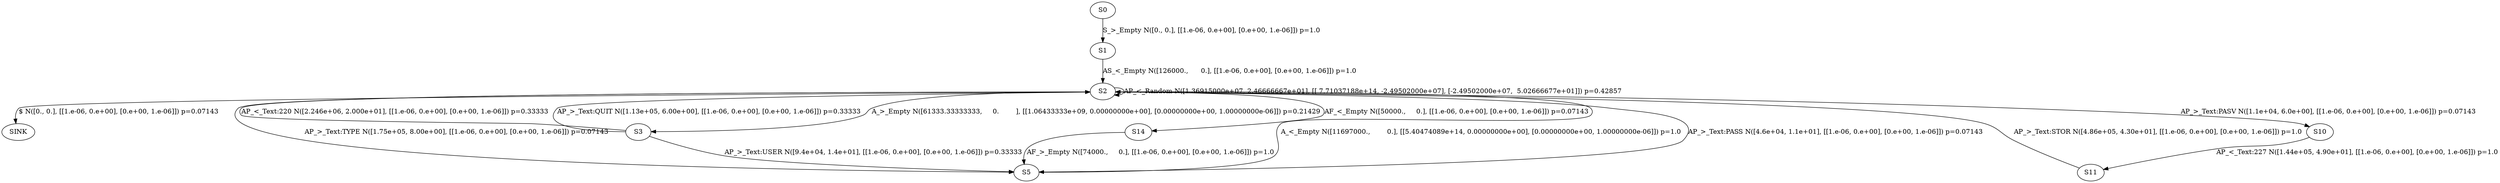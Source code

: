 digraph G {
S0 -> S1 [label="S_>_Empty N([0., 0.], [[1.e-06, 0.e+00], [0.e+00, 1.e-06]]) p=1.0"]
S1 -> S2 [label="AS_<_Empty N([126000.,      0.], [[1.e-06, 0.e+00], [0.e+00, 1.e-06]]) p=1.0"]
S2 -> S3 [label="A_>_Empty N([61333.33333333,     0.        ], [[1.06433333e+09, 0.00000000e+00], [0.00000000e+00, 1.00000000e-06]]) p=0.21429"]
S2 -> S2 [label="AP_<_Random N([1.36915000e+07, 2.46666667e+01], [[ 7.71037188e+14, -2.49502000e+07], [-2.49502000e+07,  5.02666677e+01]]) p=0.42857"]
S2 -> SINK [label="$ N([0., 0.], [[1.e-06, 0.e+00], [0.e+00, 1.e-06]]) p=0.07143"]
S2 -> S5 [label="AP_>_Text:PASS N([4.6e+04, 1.1e+01], [[1.e-06, 0.e+00], [0.e+00, 1.e-06]]) p=0.07143"]
S2 -> S5 [label="AP_>_Text:TYPE N([1.75e+05, 8.00e+00], [[1.e-06, 0.e+00], [0.e+00, 1.e-06]]) p=0.07143"]
S2 -> S10 [label="AP_>_Text:PASV N([1.1e+04, 6.0e+00], [[1.e-06, 0.e+00], [0.e+00, 1.e-06]]) p=0.07143"]
S2 -> S14 [label="AF_<_Empty N([50000.,     0.], [[1.e-06, 0.e+00], [0.e+00, 1.e-06]]) p=0.07143"]
S3 -> S2 [label="AP_<_Text:220 N([2.246e+06, 2.000e+01], [[1.e-06, 0.e+00], [0.e+00, 1.e-06]]) p=0.33333"]
S3 -> S5 [label="AP_>_Text:USER N([9.4e+04, 1.4e+01], [[1.e-06, 0.e+00], [0.e+00, 1.e-06]]) p=0.33333"]
S3 -> S2 [label="AP_>_Text:QUIT N([1.13e+05, 6.00e+00], [[1.e-06, 0.e+00], [0.e+00, 1.e-06]]) p=0.33333"]
S5 -> S2 [label="A_<_Empty N([11697000.,        0.], [[5.40474089e+14, 0.00000000e+00], [0.00000000e+00, 1.00000000e-06]]) p=1.0"]
S10 -> S11 [label="AP_<_Text:227 N([1.44e+05, 4.90e+01], [[1.e-06, 0.e+00], [0.e+00, 1.e-06]]) p=1.0"]
S11 -> S2 [label="AP_>_Text:STOR N([4.86e+05, 4.30e+01], [[1.e-06, 0.e+00], [0.e+00, 1.e-06]]) p=1.0"]
S14 -> S5 [label="AF_>_Empty N([74000.,     0.], [[1.e-06, 0.e+00], [0.e+00, 1.e-06]]) p=1.0"]
}